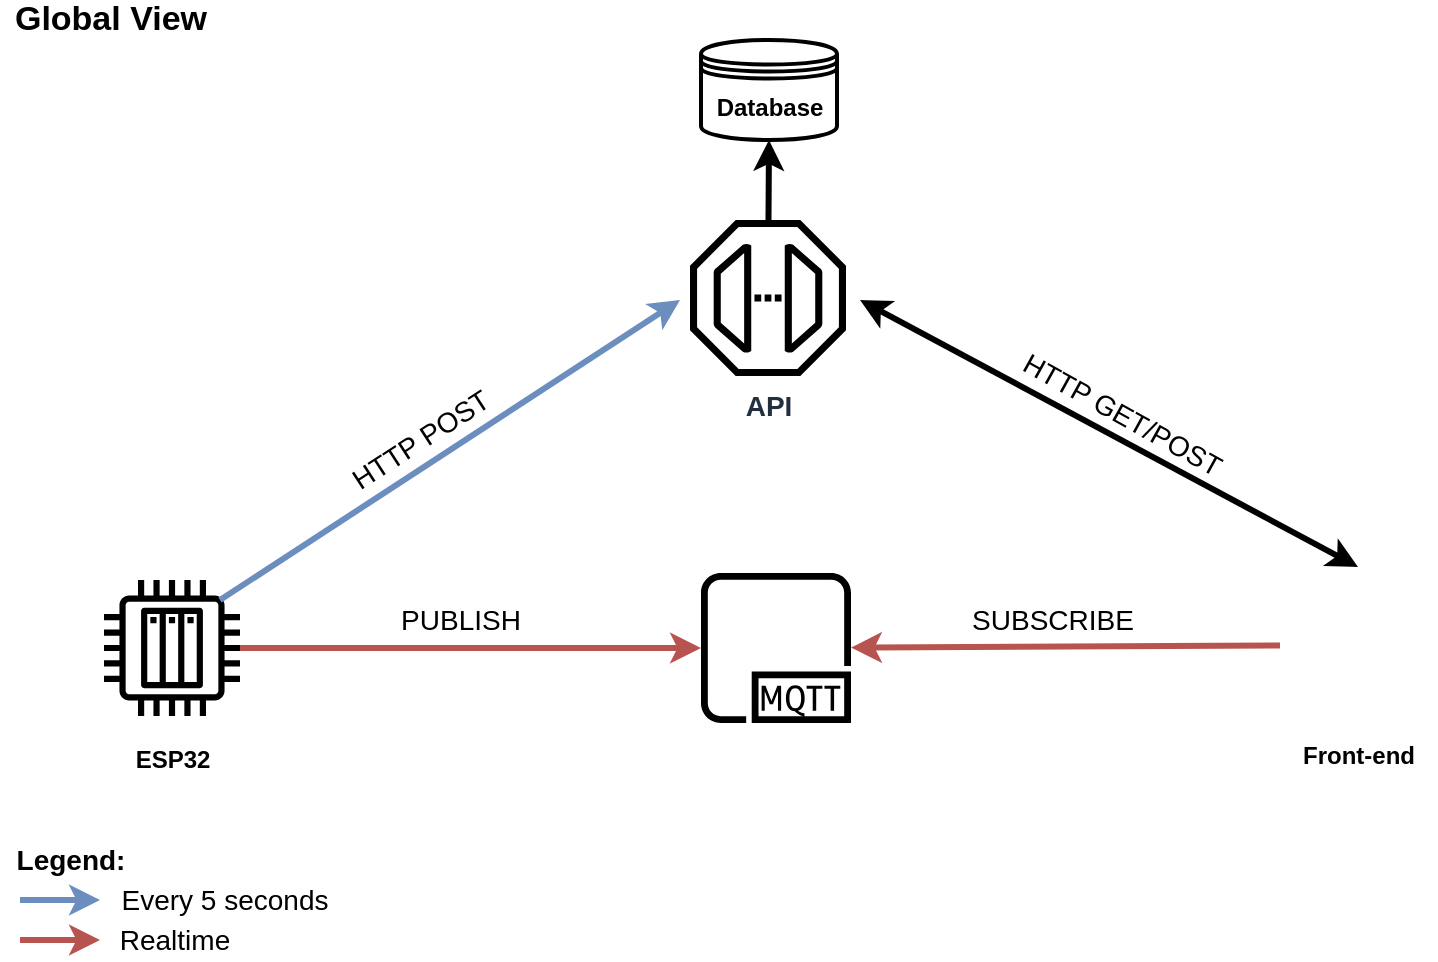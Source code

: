 <mxfile version="17.4.2" type="device" pages="2"><diagram id="m1coCSJ9dqa28BLTKM7p" name="Global View"><mxGraphModel dx="1422" dy="772" grid="1" gridSize="10" guides="1" tooltips="1" connect="1" arrows="1" fold="1" page="1" pageScale="1" pageWidth="827" pageHeight="1169" math="0" shadow="0"><root><mxCell id="0"/><mxCell id="1" parent="0"/><mxCell id="xPGkrszm3b4ghAzqaXrQ-2" value="" style="sketch=0;outlineConnect=0;fontColor=#232F3E;gradientColor=none;fillColor=#000000;strokeColor=none;dashed=0;verticalLabelPosition=bottom;verticalAlign=top;align=center;html=1;fontSize=12;fontStyle=0;aspect=fixed;pointerEvents=1;shape=mxgraph.aws4.iot_thing_plc;" parent="1" vertex="1"><mxGeometry x="82" y="310" width="68" height="68" as="geometry"/></mxCell><mxCell id="xPGkrszm3b4ghAzqaXrQ-3" value="&lt;b&gt;ESP32&lt;/b&gt;" style="text;html=1;align=center;verticalAlign=middle;resizable=0;points=[];autosize=1;strokeColor=none;fillColor=none;" parent="1" vertex="1"><mxGeometry x="91" y="390" width="50" height="20" as="geometry"/></mxCell><mxCell id="xPGkrszm3b4ghAzqaXrQ-4" value="" style="sketch=0;outlineConnect=0;fontColor=#232F3E;gradientColor=none;fillColor=#000000;strokeColor=none;dashed=0;verticalLabelPosition=bottom;verticalAlign=top;align=center;html=1;fontSize=12;fontStyle=0;aspect=fixed;pointerEvents=1;shape=mxgraph.aws4.mqtt_protocol;" parent="1" vertex="1"><mxGeometry x="380.5" y="306.5" width="75" height="75" as="geometry"/></mxCell><mxCell id="xPGkrszm3b4ghAzqaXrQ-6" value="&lt;b&gt;Database&lt;/b&gt;" style="shape=datastore;whiteSpace=wrap;html=1;fillColor=#FFFFFF;strokeColor=#000000;strokeWidth=2;labelBackgroundColor=none;" parent="1" vertex="1"><mxGeometry x="380.5" y="40" width="68" height="50" as="geometry"/></mxCell><mxCell id="xPGkrszm3b4ghAzqaXrQ-7" value="&lt;font style=&quot;font-size: 17px&quot;&gt;&lt;b&gt;Global View&lt;/b&gt;&lt;/font&gt;" style="text;html=1;align=center;verticalAlign=middle;resizable=0;points=[];autosize=1;strokeColor=none;fillColor=none;" parent="1" vertex="1"><mxGeometry x="30" y="20" width="110" height="20" as="geometry"/></mxCell><mxCell id="xPGkrszm3b4ghAzqaXrQ-8" value="" style="endArrow=classic;html=1;rounded=0;fontSize=17;strokeWidth=3;fillColor=#f8cecc;strokeColor=#b85450;" parent="1" source="xPGkrszm3b4ghAzqaXrQ-2" target="xPGkrszm3b4ghAzqaXrQ-4" edge="1"><mxGeometry width="50" height="50" relative="1" as="geometry"><mxPoint x="380" y="320" as="sourcePoint"/><mxPoint x="350" y="210" as="targetPoint"/><Array as="points"><mxPoint x="250" y="344"/></Array></mxGeometry></mxCell><mxCell id="xPGkrszm3b4ghAzqaXrQ-16" value="PUBLISH" style="edgeLabel;html=1;align=center;verticalAlign=middle;resizable=0;points=[];fontSize=14;fontColor=#000000;labelBackgroundColor=none;" parent="xPGkrszm3b4ghAzqaXrQ-8" vertex="1" connectable="0"><mxGeometry x="0.005" relative="1" as="geometry"><mxPoint x="-6" y="-14" as="offset"/></mxGeometry></mxCell><mxCell id="xPGkrszm3b4ghAzqaXrQ-12" value="&lt;b&gt;&lt;font style=&quot;font-size: 14px&quot;&gt;API&lt;/font&gt;&lt;/b&gt;" style="sketch=0;outlineConnect=0;fontColor=#232F3E;gradientColor=none;fillColor=#000000;strokeColor=none;dashed=0;verticalLabelPosition=bottom;verticalAlign=top;align=center;html=1;fontSize=12;fontStyle=0;aspect=fixed;pointerEvents=1;shape=mxgraph.aws4.endpoint;" parent="1" vertex="1"><mxGeometry x="375" y="130" width="78" height="78" as="geometry"/></mxCell><mxCell id="xPGkrszm3b4ghAzqaXrQ-13" value="" style="endArrow=classic;html=1;rounded=0;fontSize=14;fontColor=#000000;entryX=0.5;entryY=1;entryDx=0;entryDy=0;strokeWidth=3;" parent="1" source="xPGkrszm3b4ghAzqaXrQ-12" target="xPGkrszm3b4ghAzqaXrQ-6" edge="1"><mxGeometry width="50" height="50" relative="1" as="geometry"><mxPoint x="414" y="150" as="sourcePoint"/><mxPoint x="464" y="100" as="targetPoint"/></mxGeometry></mxCell><mxCell id="xPGkrszm3b4ghAzqaXrQ-14" value="" style="endArrow=classic;html=1;rounded=0;fontSize=14;fontColor=#000000;strokeWidth=3;entryX=-0.064;entryY=0.513;entryDx=0;entryDy=0;entryPerimeter=0;fillColor=#dae8fc;strokeColor=#6c8ebf;" parent="1" target="xPGkrszm3b4ghAzqaXrQ-12" edge="1"><mxGeometry width="50" height="50" relative="1" as="geometry"><mxPoint x="140" y="320" as="sourcePoint"/><mxPoint x="200" y="280" as="targetPoint"/></mxGeometry></mxCell><mxCell id="xPGkrszm3b4ghAzqaXrQ-17" value="HTTP POST" style="text;html=1;align=center;verticalAlign=middle;resizable=0;points=[];autosize=1;strokeColor=none;fillColor=none;fontSize=14;fontColor=#000000;rotation=327;" parent="1" vertex="1"><mxGeometry x="195" y="230" width="90" height="20" as="geometry"/></mxCell><mxCell id="xPGkrszm3b4ghAzqaXrQ-18" value="&lt;b&gt;Legend:&lt;/b&gt;" style="text;html=1;align=center;verticalAlign=middle;resizable=0;points=[];autosize=1;strokeColor=none;fillColor=none;fontSize=14;fontColor=#000000;" parent="1" vertex="1"><mxGeometry x="30" y="440" width="70" height="20" as="geometry"/></mxCell><mxCell id="xPGkrszm3b4ghAzqaXrQ-19" value="" style="endArrow=classic;html=1;rounded=0;fontSize=14;fontColor=#000000;strokeWidth=3;fillColor=#dae8fc;strokeColor=#6c8ebf;" parent="1" edge="1"><mxGeometry width="50" height="50" relative="1" as="geometry"><mxPoint x="40" y="470" as="sourcePoint"/><mxPoint x="80" y="470" as="targetPoint"/></mxGeometry></mxCell><mxCell id="xPGkrszm3b4ghAzqaXrQ-20" value="" style="endArrow=classic;html=1;rounded=0;fontSize=14;fontColor=#000000;strokeWidth=3;fillColor=#f8cecc;strokeColor=#b85450;" parent="1" edge="1"><mxGeometry width="50" height="50" relative="1" as="geometry"><mxPoint x="40" y="490" as="sourcePoint"/><mxPoint x="80" y="490" as="targetPoint"/></mxGeometry></mxCell><mxCell id="xPGkrszm3b4ghAzqaXrQ-21" value="Every 5 seconds" style="text;html=1;align=center;verticalAlign=middle;resizable=0;points=[];autosize=1;strokeColor=none;fillColor=none;fontSize=14;fontColor=#000000;" parent="1" vertex="1"><mxGeometry x="82" y="460" width="120" height="20" as="geometry"/></mxCell><mxCell id="xPGkrszm3b4ghAzqaXrQ-22" value="Realtime" style="text;html=1;align=center;verticalAlign=middle;resizable=0;points=[];autosize=1;strokeColor=none;fillColor=none;fontSize=14;fontColor=#000000;" parent="1" vertex="1"><mxGeometry x="82" y="480" width="70" height="20" as="geometry"/></mxCell><mxCell id="xPGkrszm3b4ghAzqaXrQ-24" value="&lt;b&gt;&lt;font style=&quot;font-size: 12px&quot;&gt;Front-end&lt;/font&gt;&lt;/b&gt;" style="shape=image;html=1;verticalAlign=top;verticalLabelPosition=bottom;labelBackgroundColor=none;imageAspect=0;aspect=fixed;image=https://cdn4.iconfinder.com/data/icons/iphone-calculator-shopping-report/128/barChart.png;fontSize=14;fontColor=#000000;strokeColor=#000000;strokeWidth=2;fillColor=#000000;" parent="1" vertex="1"><mxGeometry x="670" y="303.5" width="78" height="78" as="geometry"/></mxCell><mxCell id="xPGkrszm3b4ghAzqaXrQ-26" value="" style="endArrow=classic;html=1;rounded=0;fontSize=17;strokeWidth=3;fillColor=#f8cecc;strokeColor=#b85450;" parent="1" source="xPGkrszm3b4ghAzqaXrQ-24" target="xPGkrszm3b4ghAzqaXrQ-4" edge="1"><mxGeometry width="50" height="50" relative="1" as="geometry"><mxPoint x="650" y="340" as="sourcePoint"/><mxPoint x="480" y="390" as="targetPoint"/><Array as="points"/></mxGeometry></mxCell><mxCell id="xPGkrszm3b4ghAzqaXrQ-27" value="SUBSCRIBE" style="edgeLabel;html=1;align=center;verticalAlign=middle;resizable=0;points=[];fontSize=14;fontColor=#000000;labelBackgroundColor=none;" parent="xPGkrszm3b4ghAzqaXrQ-26" vertex="1" connectable="0"><mxGeometry x="0.005" relative="1" as="geometry"><mxPoint x="-6" y="-14" as="offset"/></mxGeometry></mxCell><mxCell id="xPGkrszm3b4ghAzqaXrQ-28" value="" style="endArrow=classic;startArrow=classic;html=1;rounded=0;fontSize=14;fontColor=#000000;strokeWidth=3;entryX=0.5;entryY=0;entryDx=0;entryDy=0;exitX=1.09;exitY=0.513;exitDx=0;exitDy=0;exitPerimeter=0;" parent="1" source="xPGkrszm3b4ghAzqaXrQ-12" target="xPGkrszm3b4ghAzqaXrQ-24" edge="1"><mxGeometry width="50" height="50" relative="1" as="geometry"><mxPoint x="470" y="170" as="sourcePoint"/><mxPoint x="440" y="230" as="targetPoint"/></mxGeometry></mxCell><mxCell id="xPGkrszm3b4ghAzqaXrQ-29" value="HTTP GET/POST" style="edgeLabel;html=1;align=center;verticalAlign=middle;resizable=0;points=[];fontSize=14;fontColor=#000000;rotation=29;labelBackgroundColor=none;" parent="xPGkrszm3b4ghAzqaXrQ-28" vertex="1" connectable="0"><mxGeometry x="-0.137" relative="1" as="geometry"><mxPoint x="23" y="-1" as="offset"/></mxGeometry></mxCell></root></mxGraphModel></diagram><diagram id="_fo5HY0wsJiex0czB2RL" name="Dataset Structure"><mxGraphModel dx="1422" dy="772" grid="1" gridSize="10" guides="1" tooltips="1" connect="1" arrows="1" fold="1" page="1" pageScale="1" pageWidth="827" pageHeight="1169" math="0" shadow="0"><root><mxCell id="0"/><mxCell id="1" parent="0"/><mxCell id="8-wPX3Gx0Va3f_4gHeHx-1" value="&lt;font style=&quot;font-size: 16px&quot;&gt;&lt;b&gt;Dataset Structure&lt;/b&gt;&lt;/font&gt;" style="text;html=1;align=center;verticalAlign=middle;resizable=0;points=[];autosize=1;strokeColor=none;fillColor=none;" vertex="1" parent="1"><mxGeometry x="20" y="30" width="150" height="20" as="geometry"/></mxCell><mxCell id="8-wPX3Gx0Va3f_4gHeHx-2" value="" style="shape=table;html=1;whiteSpace=wrap;startSize=0;container=1;collapsible=0;childLayout=tableLayout;fontSize=16;" vertex="1" parent="1"><mxGeometry x="50" y="80" width="740" height="160" as="geometry"/></mxCell><mxCell id="8-wPX3Gx0Va3f_4gHeHx-3" value="" style="shape=tableRow;horizontal=0;startSize=0;swimlaneHead=0;swimlaneBody=0;top=0;left=0;bottom=0;right=0;collapsible=0;dropTarget=0;fillColor=none;points=[[0,0.5],[1,0.5]];portConstraint=eastwest;fontSize=16;" vertex="1" parent="8-wPX3Gx0Va3f_4gHeHx-2"><mxGeometry width="740" height="40" as="geometry"/></mxCell><mxCell id="8-wPX3Gx0Va3f_4gHeHx-4" value="timestamp" style="shape=partialRectangle;html=1;whiteSpace=wrap;connectable=0;fillColor=none;top=0;left=0;bottom=0;right=0;overflow=hidden;fontSize=16;strokeWidth=4;" vertex="1" parent="8-wPX3Gx0Va3f_4gHeHx-3"><mxGeometry width="123" height="40" as="geometry"><mxRectangle width="123" height="40" as="alternateBounds"/></mxGeometry></mxCell><mxCell id="8-wPX3Gx0Va3f_4gHeHx-5" value="power" style="shape=partialRectangle;html=1;whiteSpace=wrap;connectable=0;fillColor=none;top=0;left=0;bottom=0;right=0;overflow=hidden;fontSize=16;strokeWidth=4;" vertex="1" parent="8-wPX3Gx0Va3f_4gHeHx-3"><mxGeometry x="123" width="124" height="40" as="geometry"><mxRectangle width="124" height="40" as="alternateBounds"/></mxGeometry></mxCell><mxCell id="8-wPX3Gx0Va3f_4gHeHx-6" value="appliance1" style="shape=partialRectangle;html=1;whiteSpace=wrap;connectable=0;fillColor=none;top=0;left=0;bottom=0;right=0;overflow=hidden;fontSize=16;strokeWidth=4;" vertex="1" parent="8-wPX3Gx0Va3f_4gHeHx-3"><mxGeometry x="247" width="123" height="40" as="geometry"><mxRectangle width="123" height="40" as="alternateBounds"/></mxGeometry></mxCell><mxCell id="8-wPX3Gx0Va3f_4gHeHx-27" value="&lt;span&gt;appliance2&lt;/span&gt;" style="shape=partialRectangle;html=1;whiteSpace=wrap;connectable=0;fillColor=none;top=0;left=0;bottom=0;right=0;overflow=hidden;fontSize=16;strokeWidth=4;" vertex="1" parent="8-wPX3Gx0Va3f_4gHeHx-3"><mxGeometry x="370" width="123" height="40" as="geometry"><mxRectangle width="123" height="40" as="alternateBounds"/></mxGeometry></mxCell><mxCell id="8-wPX3Gx0Va3f_4gHeHx-30" value="..." style="shape=partialRectangle;html=1;whiteSpace=wrap;connectable=0;fillColor=none;top=0;left=0;bottom=0;right=0;overflow=hidden;fontSize=16;strokeWidth=4;" vertex="1" parent="8-wPX3Gx0Va3f_4gHeHx-3"><mxGeometry x="493" width="124" height="40" as="geometry"><mxRectangle width="124" height="40" as="alternateBounds"/></mxGeometry></mxCell><mxCell id="8-wPX3Gx0Va3f_4gHeHx-33" value="&lt;span&gt;applianceN&lt;/span&gt;" style="shape=partialRectangle;html=1;whiteSpace=wrap;connectable=0;fillColor=none;top=0;left=0;bottom=0;right=0;overflow=hidden;fontSize=16;strokeWidth=4;" vertex="1" parent="8-wPX3Gx0Va3f_4gHeHx-3"><mxGeometry x="617" width="123" height="40" as="geometry"><mxRectangle width="123" height="40" as="alternateBounds"/></mxGeometry></mxCell><mxCell id="8-wPX3Gx0Va3f_4gHeHx-7" value="" style="shape=tableRow;horizontal=0;startSize=0;swimlaneHead=0;swimlaneBody=0;top=0;left=0;bottom=0;right=0;collapsible=0;dropTarget=0;fillColor=none;points=[[0,0.5],[1,0.5]];portConstraint=eastwest;fontSize=16;" vertex="1" parent="8-wPX3Gx0Va3f_4gHeHx-2"><mxGeometry y="40" width="740" height="40" as="geometry"/></mxCell><mxCell id="8-wPX3Gx0Va3f_4gHeHx-8" value="1649675125140" style="shape=partialRectangle;html=1;whiteSpace=wrap;connectable=0;fillColor=none;top=0;left=0;bottom=0;right=0;overflow=hidden;fontSize=16;" vertex="1" parent="8-wPX3Gx0Va3f_4gHeHx-7"><mxGeometry width="123" height="40" as="geometry"><mxRectangle width="123" height="40" as="alternateBounds"/></mxGeometry></mxCell><mxCell id="8-wPX3Gx0Va3f_4gHeHx-9" value="1342" style="shape=partialRectangle;html=1;whiteSpace=wrap;connectable=0;fillColor=none;top=0;left=0;bottom=0;right=0;overflow=hidden;fontSize=16;" vertex="1" parent="8-wPX3Gx0Va3f_4gHeHx-7"><mxGeometry x="123" width="124" height="40" as="geometry"><mxRectangle width="124" height="40" as="alternateBounds"/></mxGeometry></mxCell><mxCell id="8-wPX3Gx0Va3f_4gHeHx-10" value="1342" style="shape=partialRectangle;html=1;whiteSpace=wrap;connectable=0;fillColor=none;top=0;left=0;bottom=0;right=0;overflow=hidden;fontSize=16;" vertex="1" parent="8-wPX3Gx0Va3f_4gHeHx-7"><mxGeometry x="247" width="123" height="40" as="geometry"><mxRectangle width="123" height="40" as="alternateBounds"/></mxGeometry></mxCell><mxCell id="8-wPX3Gx0Va3f_4gHeHx-28" value="0" style="shape=partialRectangle;html=1;whiteSpace=wrap;connectable=0;fillColor=none;top=0;left=0;bottom=0;right=0;overflow=hidden;fontSize=16;" vertex="1" parent="8-wPX3Gx0Va3f_4gHeHx-7"><mxGeometry x="370" width="123" height="40" as="geometry"><mxRectangle width="123" height="40" as="alternateBounds"/></mxGeometry></mxCell><mxCell id="8-wPX3Gx0Va3f_4gHeHx-31" value="..." style="shape=partialRectangle;html=1;whiteSpace=wrap;connectable=0;fillColor=none;top=0;left=0;bottom=0;right=0;overflow=hidden;fontSize=16;" vertex="1" parent="8-wPX3Gx0Va3f_4gHeHx-7"><mxGeometry x="493" width="124" height="40" as="geometry"><mxRectangle width="124" height="40" as="alternateBounds"/></mxGeometry></mxCell><mxCell id="8-wPX3Gx0Va3f_4gHeHx-34" value="0" style="shape=partialRectangle;html=1;whiteSpace=wrap;connectable=0;fillColor=none;top=0;left=0;bottom=0;right=0;overflow=hidden;fontSize=16;" vertex="1" parent="8-wPX3Gx0Va3f_4gHeHx-7"><mxGeometry x="617" width="123" height="40" as="geometry"><mxRectangle width="123" height="40" as="alternateBounds"/></mxGeometry></mxCell><mxCell id="8-wPX3Gx0Va3f_4gHeHx-11" value="" style="shape=tableRow;horizontal=0;startSize=0;swimlaneHead=0;swimlaneBody=0;top=0;left=0;bottom=0;right=0;collapsible=0;dropTarget=0;fillColor=none;points=[[0,0.5],[1,0.5]];portConstraint=eastwest;fontSize=16;" vertex="1" parent="8-wPX3Gx0Va3f_4gHeHx-2"><mxGeometry y="80" width="740" height="40" as="geometry"/></mxCell><mxCell id="8-wPX3Gx0Va3f_4gHeHx-12" value="1649676126274" style="shape=partialRectangle;html=1;whiteSpace=wrap;connectable=0;fillColor=none;top=0;left=0;bottom=0;right=0;overflow=hidden;fontSize=16;" vertex="1" parent="8-wPX3Gx0Va3f_4gHeHx-11"><mxGeometry width="123" height="40" as="geometry"><mxRectangle width="123" height="40" as="alternateBounds"/></mxGeometry></mxCell><mxCell id="8-wPX3Gx0Va3f_4gHeHx-13" value="802" style="shape=partialRectangle;html=1;whiteSpace=wrap;connectable=0;fillColor=none;top=0;left=0;bottom=0;right=0;overflow=hidden;fontSize=16;" vertex="1" parent="8-wPX3Gx0Va3f_4gHeHx-11"><mxGeometry x="123" width="124" height="40" as="geometry"><mxRectangle width="124" height="40" as="alternateBounds"/></mxGeometry></mxCell><mxCell id="8-wPX3Gx0Va3f_4gHeHx-14" value="0" style="shape=partialRectangle;html=1;whiteSpace=wrap;connectable=0;fillColor=none;top=0;left=0;bottom=0;right=0;overflow=hidden;pointerEvents=1;fontSize=16;" vertex="1" parent="8-wPX3Gx0Va3f_4gHeHx-11"><mxGeometry x="247" width="123" height="40" as="geometry"><mxRectangle width="123" height="40" as="alternateBounds"/></mxGeometry></mxCell><mxCell id="8-wPX3Gx0Va3f_4gHeHx-29" value="802" style="shape=partialRectangle;html=1;whiteSpace=wrap;connectable=0;fillColor=none;top=0;left=0;bottom=0;right=0;overflow=hidden;pointerEvents=1;fontSize=16;" vertex="1" parent="8-wPX3Gx0Va3f_4gHeHx-11"><mxGeometry x="370" width="123" height="40" as="geometry"><mxRectangle width="123" height="40" as="alternateBounds"/></mxGeometry></mxCell><mxCell id="8-wPX3Gx0Va3f_4gHeHx-32" value="..." style="shape=partialRectangle;html=1;whiteSpace=wrap;connectable=0;fillColor=none;top=0;left=0;bottom=0;right=0;overflow=hidden;pointerEvents=1;fontSize=16;" vertex="1" parent="8-wPX3Gx0Va3f_4gHeHx-11"><mxGeometry x="493" width="124" height="40" as="geometry"><mxRectangle width="124" height="40" as="alternateBounds"/></mxGeometry></mxCell><mxCell id="8-wPX3Gx0Va3f_4gHeHx-35" value="0" style="shape=partialRectangle;html=1;whiteSpace=wrap;connectable=0;fillColor=none;top=0;left=0;bottom=0;right=0;overflow=hidden;pointerEvents=1;fontSize=16;" vertex="1" parent="8-wPX3Gx0Va3f_4gHeHx-11"><mxGeometry x="617" width="123" height="40" as="geometry"><mxRectangle width="123" height="40" as="alternateBounds"/></mxGeometry></mxCell><mxCell id="8-wPX3Gx0Va3f_4gHeHx-36" style="shape=tableRow;horizontal=0;startSize=0;swimlaneHead=0;swimlaneBody=0;top=0;left=0;bottom=0;right=0;collapsible=0;dropTarget=0;fillColor=none;points=[[0,0.5],[1,0.5]];portConstraint=eastwest;fontSize=16;" vertex="1" parent="8-wPX3Gx0Va3f_4gHeHx-2"><mxGeometry y="120" width="740" height="40" as="geometry"/></mxCell><mxCell id="8-wPX3Gx0Va3f_4gHeHx-37" value="&lt;span&gt;1649677821312&lt;/span&gt;" style="shape=partialRectangle;html=1;whiteSpace=wrap;connectable=0;fillColor=none;top=0;left=0;bottom=0;right=0;overflow=hidden;fontSize=16;" vertex="1" parent="8-wPX3Gx0Va3f_4gHeHx-36"><mxGeometry width="123" height="40" as="geometry"><mxRectangle width="123" height="40" as="alternateBounds"/></mxGeometry></mxCell><mxCell id="8-wPX3Gx0Va3f_4gHeHx-38" value="2144" style="shape=partialRectangle;html=1;whiteSpace=wrap;connectable=0;fillColor=none;top=0;left=0;bottom=0;right=0;overflow=hidden;fontSize=16;" vertex="1" parent="8-wPX3Gx0Va3f_4gHeHx-36"><mxGeometry x="123" width="124" height="40" as="geometry"><mxRectangle width="124" height="40" as="alternateBounds"/></mxGeometry></mxCell><mxCell id="8-wPX3Gx0Va3f_4gHeHx-39" value="&lt;span&gt;1341&lt;/span&gt;" style="shape=partialRectangle;html=1;whiteSpace=wrap;connectable=0;fillColor=none;top=0;left=0;bottom=0;right=0;overflow=hidden;pointerEvents=1;fontSize=16;" vertex="1" parent="8-wPX3Gx0Va3f_4gHeHx-36"><mxGeometry x="247" width="123" height="40" as="geometry"><mxRectangle width="123" height="40" as="alternateBounds"/></mxGeometry></mxCell><mxCell id="8-wPX3Gx0Va3f_4gHeHx-40" value="&lt;span&gt;803&lt;/span&gt;" style="shape=partialRectangle;html=1;whiteSpace=wrap;connectable=0;fillColor=none;top=0;left=0;bottom=0;right=0;overflow=hidden;pointerEvents=1;fontSize=16;" vertex="1" parent="8-wPX3Gx0Va3f_4gHeHx-36"><mxGeometry x="370" width="123" height="40" as="geometry"><mxRectangle width="123" height="40" as="alternateBounds"/></mxGeometry></mxCell><mxCell id="8-wPX3Gx0Va3f_4gHeHx-41" style="shape=partialRectangle;html=1;whiteSpace=wrap;connectable=0;fillColor=none;top=0;left=0;bottom=0;right=0;overflow=hidden;pointerEvents=1;fontSize=16;" vertex="1" parent="8-wPX3Gx0Va3f_4gHeHx-36"><mxGeometry x="493" width="124" height="40" as="geometry"><mxRectangle width="124" height="40" as="alternateBounds"/></mxGeometry></mxCell><mxCell id="8-wPX3Gx0Va3f_4gHeHx-42" value="0" style="shape=partialRectangle;html=1;whiteSpace=wrap;connectable=0;fillColor=none;top=0;left=0;bottom=0;right=0;overflow=hidden;pointerEvents=1;fontSize=16;" vertex="1" parent="8-wPX3Gx0Va3f_4gHeHx-36"><mxGeometry x="617" width="123" height="40" as="geometry"><mxRectangle width="123" height="40" as="alternateBounds"/></mxGeometry></mxCell></root></mxGraphModel></diagram></mxfile>